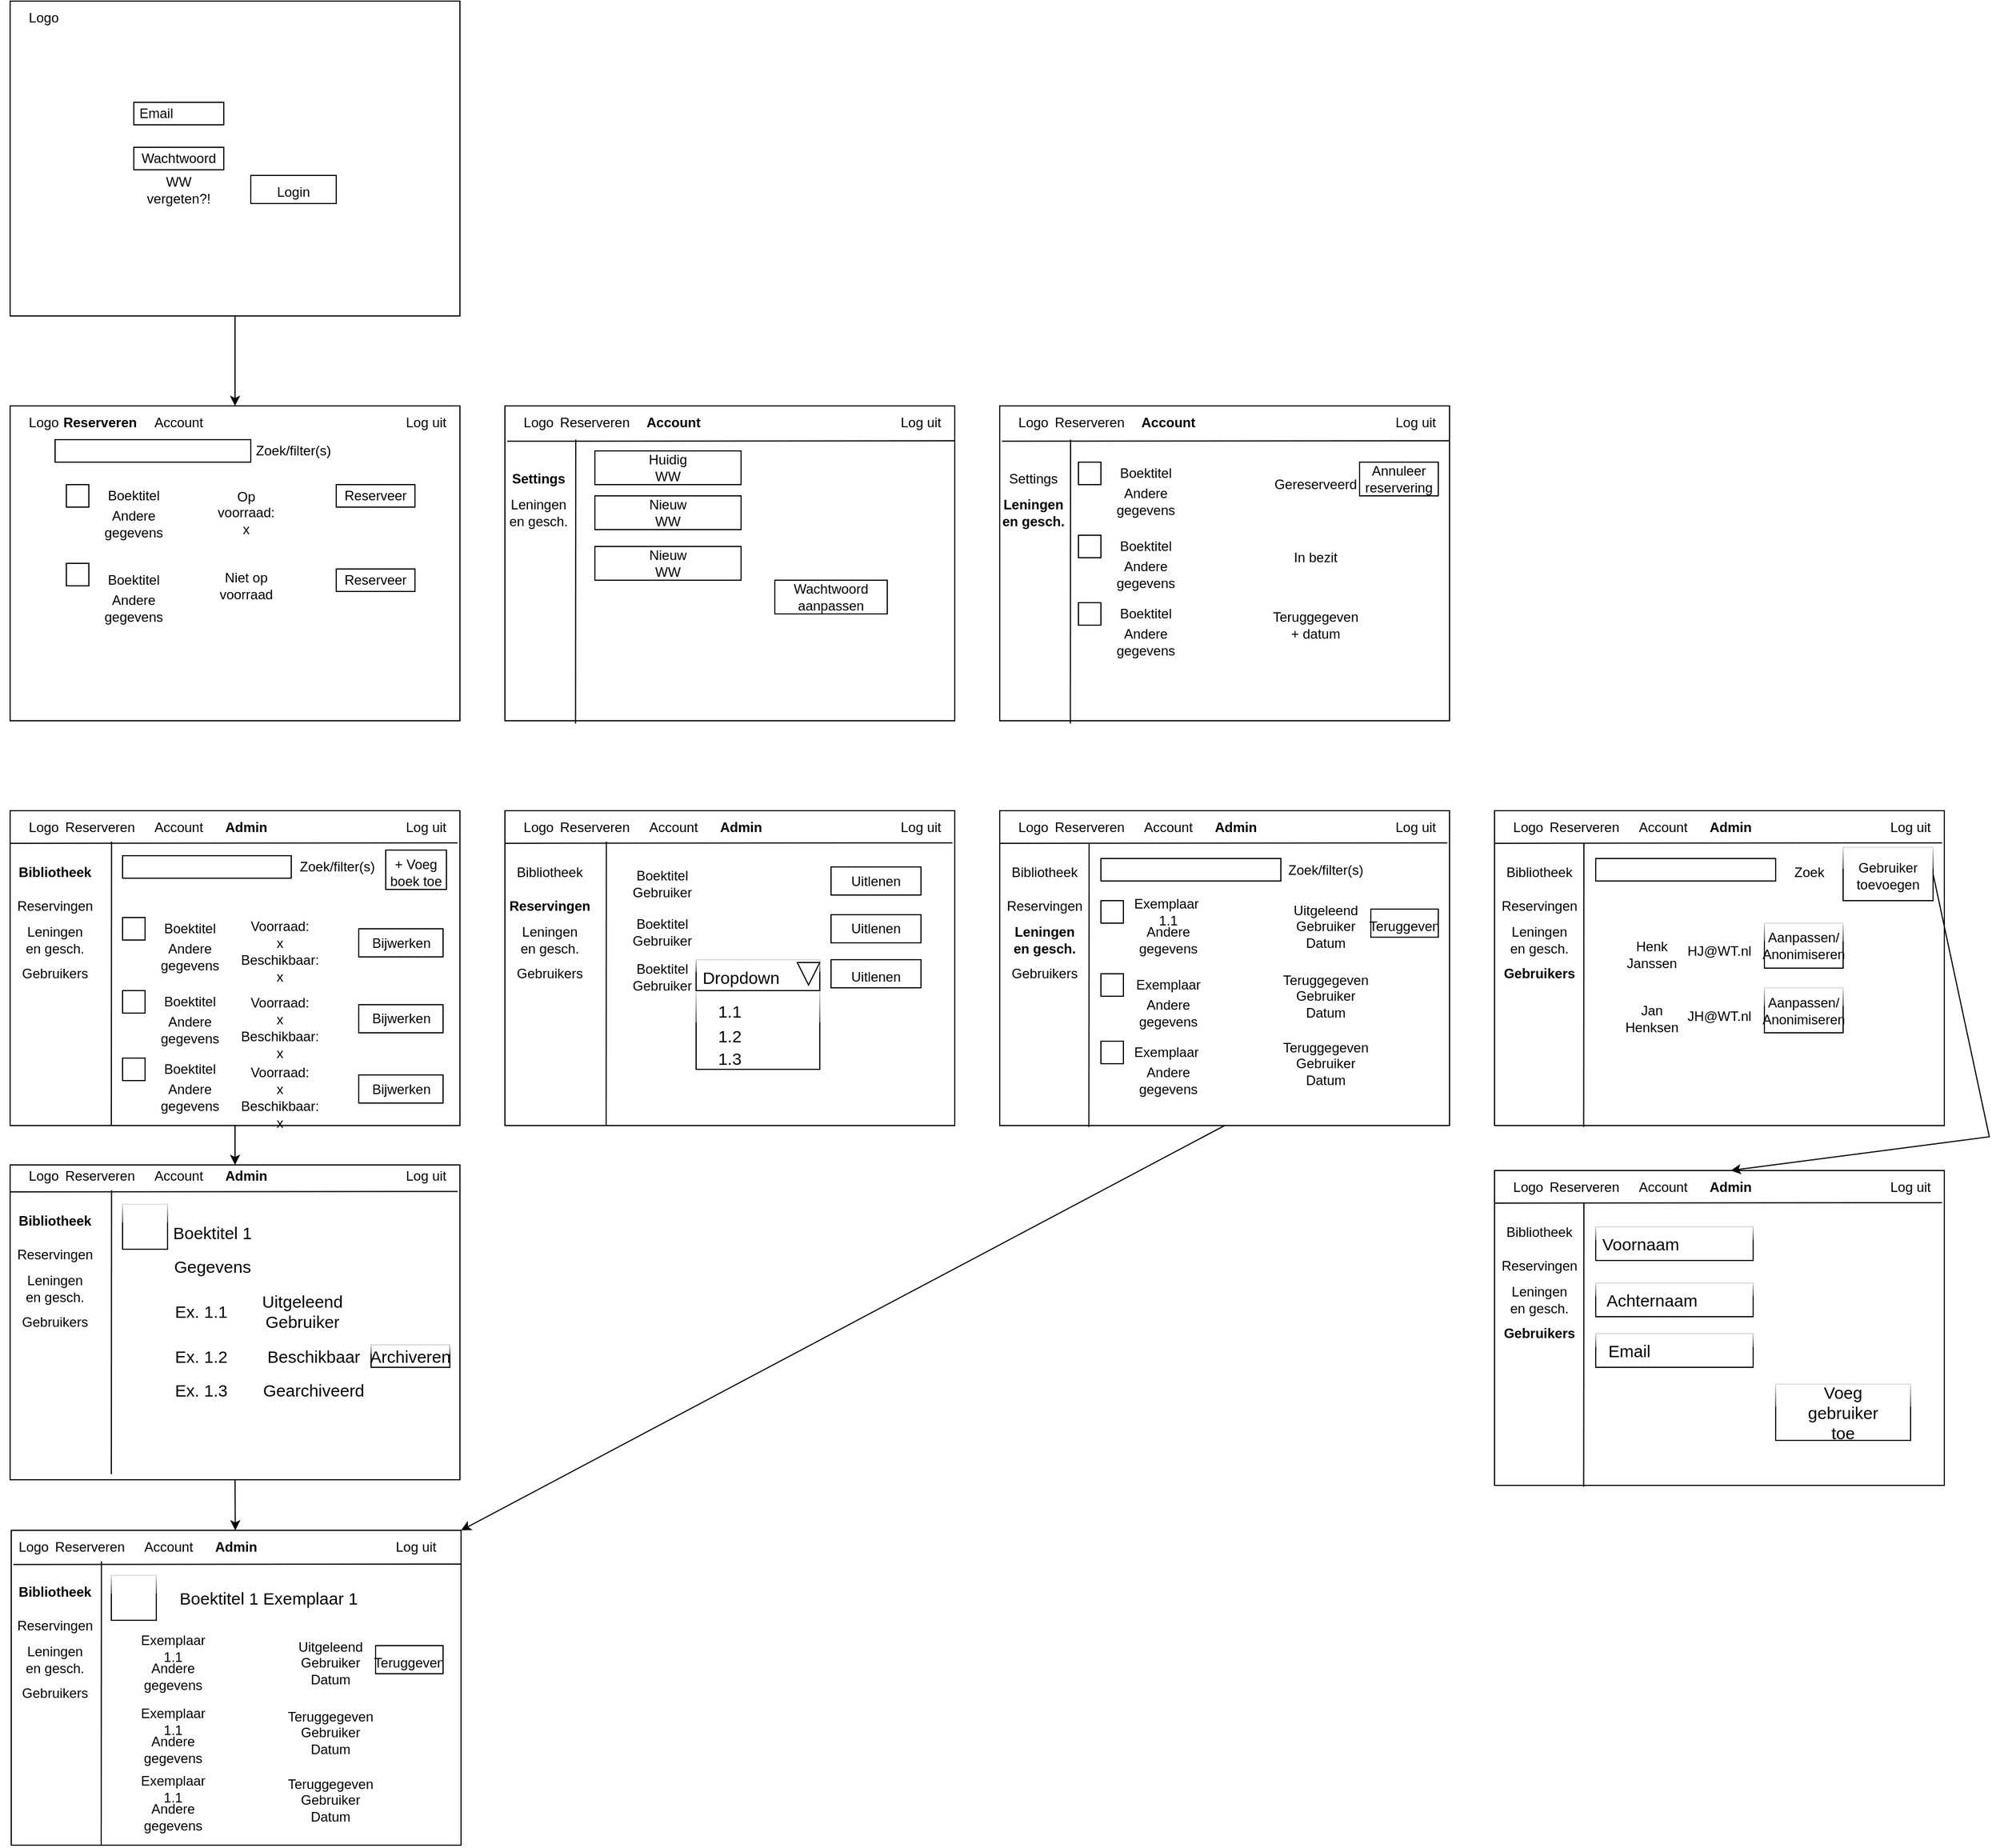 <mxfile version="20.7.4" type="device"><diagram id="DvG0tILTXGIKZpbNzK4H" name="Pagina-1"><mxGraphModel dx="1500" dy="784" grid="1" gridSize="10" guides="1" tooltips="1" connect="1" arrows="1" fold="1" page="1" pageScale="1" pageWidth="827" pageHeight="1169" math="0" shadow="0"><root><mxCell id="0"/><mxCell id="1" parent="0"/><mxCell id="sl06QJ13rHCt0_LY6__G-139" value="" style="rounded=0;whiteSpace=wrap;html=1;" vertex="1" parent="1"><mxGeometry x="520" y="760" width="400" height="280" as="geometry"/></mxCell><mxCell id="sl06QJ13rHCt0_LY6__G-352" value="" style="rounded=0;whiteSpace=wrap;html=1;glass=1;fontSize=15;" vertex="1" parent="1"><mxGeometry x="690" y="920" width="110" height="70" as="geometry"/></mxCell><mxCell id="sl06QJ13rHCt0_LY6__G-1" value="" style="rounded=0;whiteSpace=wrap;html=1;" vertex="1" parent="1"><mxGeometry x="80" y="40" width="400" height="280" as="geometry"/></mxCell><mxCell id="sl06QJ13rHCt0_LY6__G-2" value="Logo" style="text;html=1;strokeColor=none;fillColor=none;align=center;verticalAlign=middle;whiteSpace=wrap;rounded=0;" vertex="1" parent="1"><mxGeometry x="80" y="40" width="60" height="30" as="geometry"/></mxCell><mxCell id="sl06QJ13rHCt0_LY6__G-4" value="" style="rounded=0;whiteSpace=wrap;html=1;" vertex="1" parent="1"><mxGeometry x="190" y="130" width="80" height="20" as="geometry"/></mxCell><mxCell id="sl06QJ13rHCt0_LY6__G-5" value="" style="rounded=0;whiteSpace=wrap;html=1;" vertex="1" parent="1"><mxGeometry x="190" y="170" width="80" height="20" as="geometry"/></mxCell><mxCell id="sl06QJ13rHCt0_LY6__G-6" value="Email" style="text;html=1;strokeColor=none;fillColor=none;align=center;verticalAlign=middle;whiteSpace=wrap;rounded=0;" vertex="1" parent="1"><mxGeometry x="180" y="125" width="60" height="30" as="geometry"/></mxCell><mxCell id="sl06QJ13rHCt0_LY6__G-7" value="Wachtwoord" style="text;html=1;strokeColor=none;fillColor=none;align=center;verticalAlign=middle;whiteSpace=wrap;rounded=0;" vertex="1" parent="1"><mxGeometry x="200" y="165" width="60" height="30" as="geometry"/></mxCell><mxCell id="sl06QJ13rHCt0_LY6__G-8" value="" style="rounded=0;whiteSpace=wrap;html=1;" vertex="1" parent="1"><mxGeometry x="294" y="195" width="76" height="25" as="geometry"/></mxCell><mxCell id="sl06QJ13rHCt0_LY6__G-9" value="Login" style="text;html=1;strokeColor=none;fillColor=none;align=center;verticalAlign=middle;whiteSpace=wrap;rounded=0;" vertex="1" parent="1"><mxGeometry x="302" y="195" width="60" height="30" as="geometry"/></mxCell><mxCell id="sl06QJ13rHCt0_LY6__G-10" value="" style="endArrow=classic;html=1;rounded=0;exitX=0.5;exitY=1;exitDx=0;exitDy=0;" edge="1" parent="1" source="sl06QJ13rHCt0_LY6__G-1"><mxGeometry width="50" height="50" relative="1" as="geometry"><mxPoint x="270" y="400" as="sourcePoint"/><mxPoint x="280" y="400" as="targetPoint"/></mxGeometry></mxCell><mxCell id="sl06QJ13rHCt0_LY6__G-11" value="" style="rounded=0;whiteSpace=wrap;html=1;" vertex="1" parent="1"><mxGeometry x="80" y="400" width="400" height="280" as="geometry"/></mxCell><mxCell id="sl06QJ13rHCt0_LY6__G-12" value="Logo" style="text;html=1;strokeColor=none;fillColor=none;align=center;verticalAlign=middle;whiteSpace=wrap;rounded=0;" vertex="1" parent="1"><mxGeometry x="80" y="400" width="60" height="30" as="geometry"/></mxCell><mxCell id="sl06QJ13rHCt0_LY6__G-13" value="&lt;b&gt;Reserveren&lt;/b&gt;" style="text;html=1;strokeColor=none;fillColor=none;align=center;verticalAlign=middle;whiteSpace=wrap;rounded=0;" vertex="1" parent="1"><mxGeometry x="130" y="400" width="60" height="30" as="geometry"/></mxCell><mxCell id="sl06QJ13rHCt0_LY6__G-14" value="Account" style="text;html=1;strokeColor=none;fillColor=none;align=center;verticalAlign=middle;whiteSpace=wrap;rounded=0;" vertex="1" parent="1"><mxGeometry x="200" y="400" width="60" height="30" as="geometry"/></mxCell><mxCell id="sl06QJ13rHCt0_LY6__G-16" value="Log uit" style="text;html=1;strokeColor=none;fillColor=none;align=center;verticalAlign=middle;whiteSpace=wrap;rounded=0;" vertex="1" parent="1"><mxGeometry x="420" y="400" width="60" height="30" as="geometry"/></mxCell><mxCell id="sl06QJ13rHCt0_LY6__G-17" value="" style="rounded=0;whiteSpace=wrap;html=1;" vertex="1" parent="1"><mxGeometry x="130" y="470" width="20" height="20" as="geometry"/></mxCell><mxCell id="sl06QJ13rHCt0_LY6__G-18" value="" style="rounded=0;whiteSpace=wrap;html=1;" vertex="1" parent="1"><mxGeometry x="120" y="430" width="174" height="20" as="geometry"/></mxCell><mxCell id="sl06QJ13rHCt0_LY6__G-19" value="Zoek/filter(s)" style="text;html=1;strokeColor=none;fillColor=none;align=center;verticalAlign=middle;whiteSpace=wrap;rounded=0;" vertex="1" parent="1"><mxGeometry x="302" y="425" width="60" height="30" as="geometry"/></mxCell><mxCell id="sl06QJ13rHCt0_LY6__G-20" value="Boektitel" style="text;html=1;strokeColor=none;fillColor=none;align=center;verticalAlign=middle;whiteSpace=wrap;rounded=0;" vertex="1" parent="1"><mxGeometry x="160" y="465" width="60" height="30" as="geometry"/></mxCell><mxCell id="sl06QJ13rHCt0_LY6__G-21" value="" style="rounded=0;whiteSpace=wrap;html=1;" vertex="1" parent="1"><mxGeometry x="370" y="470" width="70" height="20" as="geometry"/></mxCell><mxCell id="sl06QJ13rHCt0_LY6__G-22" value="Reserveer" style="text;html=1;strokeColor=none;fillColor=none;align=center;verticalAlign=middle;whiteSpace=wrap;rounded=0;" vertex="1" parent="1"><mxGeometry x="375" y="465" width="60" height="30" as="geometry"/></mxCell><mxCell id="sl06QJ13rHCt0_LY6__G-25" value="Andere gegevens" style="text;html=1;strokeColor=none;fillColor=none;align=center;verticalAlign=middle;whiteSpace=wrap;rounded=0;" vertex="1" parent="1"><mxGeometry x="160" y="490" width="60" height="30" as="geometry"/></mxCell><mxCell id="sl06QJ13rHCt0_LY6__G-28" value="" style="whiteSpace=wrap;html=1;aspect=fixed;" vertex="1" parent="1"><mxGeometry x="130" y="540" width="20" height="20" as="geometry"/></mxCell><mxCell id="sl06QJ13rHCt0_LY6__G-31" value="Boektitel" style="text;html=1;strokeColor=none;fillColor=none;align=center;verticalAlign=middle;whiteSpace=wrap;rounded=0;" vertex="1" parent="1"><mxGeometry x="160" y="540" width="60" height="30" as="geometry"/></mxCell><mxCell id="sl06QJ13rHCt0_LY6__G-32" value="" style="rounded=0;whiteSpace=wrap;html=1;" vertex="1" parent="1"><mxGeometry x="370" y="545" width="70" height="20" as="geometry"/></mxCell><mxCell id="sl06QJ13rHCt0_LY6__G-33" value="Reserveer" style="text;html=1;strokeColor=none;fillColor=none;align=center;verticalAlign=middle;whiteSpace=wrap;rounded=0;" vertex="1" parent="1"><mxGeometry x="375" y="540" width="60" height="30" as="geometry"/></mxCell><mxCell id="sl06QJ13rHCt0_LY6__G-34" value="Andere gegevens" style="text;html=1;strokeColor=none;fillColor=none;align=center;verticalAlign=middle;whiteSpace=wrap;rounded=0;" vertex="1" parent="1"><mxGeometry x="160" y="565" width="60" height="30" as="geometry"/></mxCell><mxCell id="sl06QJ13rHCt0_LY6__G-35" value="" style="rounded=0;whiteSpace=wrap;html=1;" vertex="1" parent="1"><mxGeometry x="520" y="400" width="400" height="280" as="geometry"/></mxCell><mxCell id="sl06QJ13rHCt0_LY6__G-36" value="Logo" style="text;html=1;strokeColor=none;fillColor=none;align=center;verticalAlign=middle;whiteSpace=wrap;rounded=0;" vertex="1" parent="1"><mxGeometry x="520" y="400" width="60" height="30" as="geometry"/></mxCell><mxCell id="sl06QJ13rHCt0_LY6__G-37" value="Reserveren" style="text;html=1;strokeColor=none;fillColor=none;align=center;verticalAlign=middle;whiteSpace=wrap;rounded=0;" vertex="1" parent="1"><mxGeometry x="570" y="400" width="60" height="30" as="geometry"/></mxCell><mxCell id="sl06QJ13rHCt0_LY6__G-38" value="&lt;b&gt;Account&lt;/b&gt;" style="text;html=1;strokeColor=none;fillColor=none;align=center;verticalAlign=middle;whiteSpace=wrap;rounded=0;" vertex="1" parent="1"><mxGeometry x="640" y="400" width="60" height="30" as="geometry"/></mxCell><mxCell id="sl06QJ13rHCt0_LY6__G-40" value="Log uit" style="text;html=1;strokeColor=none;fillColor=none;align=center;verticalAlign=middle;whiteSpace=wrap;rounded=0;" vertex="1" parent="1"><mxGeometry x="860" y="400" width="60" height="30" as="geometry"/></mxCell><mxCell id="sl06QJ13rHCt0_LY6__G-53" value="&lt;b&gt;Settings&lt;/b&gt;" style="text;html=1;strokeColor=none;fillColor=none;align=center;verticalAlign=middle;whiteSpace=wrap;rounded=0;" vertex="1" parent="1"><mxGeometry x="520" y="450" width="60" height="30" as="geometry"/></mxCell><mxCell id="sl06QJ13rHCt0_LY6__G-54" value="Leningen en gesch." style="text;html=1;strokeColor=none;fillColor=none;align=center;verticalAlign=middle;whiteSpace=wrap;rounded=0;" vertex="1" parent="1"><mxGeometry x="520" y="480" width="60" height="30" as="geometry"/></mxCell><mxCell id="sl06QJ13rHCt0_LY6__G-55" value="" style="endArrow=none;html=1;rounded=0;exitX=0.157;exitY=1.009;exitDx=0;exitDy=0;exitPerimeter=0;" edge="1" parent="1" source="sl06QJ13rHCt0_LY6__G-35"><mxGeometry width="50" height="50" relative="1" as="geometry"><mxPoint x="580" y="490" as="sourcePoint"/><mxPoint x="583" y="430" as="targetPoint"/></mxGeometry></mxCell><mxCell id="sl06QJ13rHCt0_LY6__G-56" value="" style="endArrow=none;html=1;rounded=0;exitX=0.033;exitY=1.047;exitDx=0;exitDy=0;exitPerimeter=0;" edge="1" parent="1" source="sl06QJ13rHCt0_LY6__G-36"><mxGeometry width="50" height="50" relative="1" as="geometry"><mxPoint x="580" y="490" as="sourcePoint"/><mxPoint x="920" y="431" as="targetPoint"/></mxGeometry></mxCell><mxCell id="sl06QJ13rHCt0_LY6__G-58" value="" style="rounded=0;whiteSpace=wrap;html=1;" vertex="1" parent="1"><mxGeometry x="760" y="555" width="100" height="30" as="geometry"/></mxCell><mxCell id="sl06QJ13rHCt0_LY6__G-59" value="Wachtwoord aanpassen" style="text;html=1;strokeColor=none;fillColor=none;align=center;verticalAlign=middle;whiteSpace=wrap;rounded=0;" vertex="1" parent="1"><mxGeometry x="780" y="555" width="60" height="30" as="geometry"/></mxCell><mxCell id="sl06QJ13rHCt0_LY6__G-60" value="" style="rounded=0;whiteSpace=wrap;html=1;" vertex="1" parent="1"><mxGeometry x="960" y="400" width="400" height="280" as="geometry"/></mxCell><mxCell id="sl06QJ13rHCt0_LY6__G-61" value="Logo" style="text;html=1;strokeColor=none;fillColor=none;align=center;verticalAlign=middle;whiteSpace=wrap;rounded=0;" vertex="1" parent="1"><mxGeometry x="960" y="400" width="60" height="30" as="geometry"/></mxCell><mxCell id="sl06QJ13rHCt0_LY6__G-62" value="Reserveren" style="text;html=1;strokeColor=none;fillColor=none;align=center;verticalAlign=middle;whiteSpace=wrap;rounded=0;" vertex="1" parent="1"><mxGeometry x="1010" y="400" width="60" height="30" as="geometry"/></mxCell><mxCell id="sl06QJ13rHCt0_LY6__G-63" value="&lt;b&gt;Account&lt;/b&gt;" style="text;html=1;strokeColor=none;fillColor=none;align=center;verticalAlign=middle;whiteSpace=wrap;rounded=0;" vertex="1" parent="1"><mxGeometry x="1080" y="400" width="60" height="30" as="geometry"/></mxCell><mxCell id="sl06QJ13rHCt0_LY6__G-64" value="Log uit" style="text;html=1;strokeColor=none;fillColor=none;align=center;verticalAlign=middle;whiteSpace=wrap;rounded=0;" vertex="1" parent="1"><mxGeometry x="1300" y="400" width="60" height="30" as="geometry"/></mxCell><mxCell id="sl06QJ13rHCt0_LY6__G-65" value="Settings" style="text;html=1;strokeColor=none;fillColor=none;align=center;verticalAlign=middle;whiteSpace=wrap;rounded=0;" vertex="1" parent="1"><mxGeometry x="960" y="450" width="60" height="30" as="geometry"/></mxCell><mxCell id="sl06QJ13rHCt0_LY6__G-66" value="&lt;b&gt;Leningen en gesch.&lt;/b&gt;" style="text;html=1;strokeColor=none;fillColor=none;align=center;verticalAlign=middle;whiteSpace=wrap;rounded=0;" vertex="1" parent="1"><mxGeometry x="960" y="480" width="60" height="30" as="geometry"/></mxCell><mxCell id="sl06QJ13rHCt0_LY6__G-67" value="" style="endArrow=none;html=1;rounded=0;exitX=0.157;exitY=1.009;exitDx=0;exitDy=0;exitPerimeter=0;" edge="1" parent="1" source="sl06QJ13rHCt0_LY6__G-60"><mxGeometry width="50" height="50" relative="1" as="geometry"><mxPoint x="1020" y="490" as="sourcePoint"/><mxPoint x="1023" y="430" as="targetPoint"/></mxGeometry></mxCell><mxCell id="sl06QJ13rHCt0_LY6__G-68" value="" style="endArrow=none;html=1;rounded=0;exitX=0.033;exitY=1.047;exitDx=0;exitDy=0;exitPerimeter=0;" edge="1" parent="1" source="sl06QJ13rHCt0_LY6__G-61"><mxGeometry width="50" height="50" relative="1" as="geometry"><mxPoint x="1020" y="490" as="sourcePoint"/><mxPoint x="1360" y="431" as="targetPoint"/></mxGeometry></mxCell><mxCell id="sl06QJ13rHCt0_LY6__G-71" value="" style="rounded=0;whiteSpace=wrap;html=1;" vertex="1" parent="1"><mxGeometry x="1030" y="450" width="20" height="20" as="geometry"/></mxCell><mxCell id="sl06QJ13rHCt0_LY6__G-72" value="Boektitel" style="text;html=1;strokeColor=none;fillColor=none;align=center;verticalAlign=middle;whiteSpace=wrap;rounded=0;" vertex="1" parent="1"><mxGeometry x="1060" y="445" width="60" height="30" as="geometry"/></mxCell><mxCell id="sl06QJ13rHCt0_LY6__G-75" value="Andere gegevens" style="text;html=1;strokeColor=none;fillColor=none;align=center;verticalAlign=middle;whiteSpace=wrap;rounded=0;" vertex="1" parent="1"><mxGeometry x="1060" y="470" width="60" height="30" as="geometry"/></mxCell><mxCell id="sl06QJ13rHCt0_LY6__G-76" value="Gereserveerd" style="text;html=1;strokeColor=none;fillColor=none;align=center;verticalAlign=middle;whiteSpace=wrap;rounded=0;" vertex="1" parent="1"><mxGeometry x="1211" y="455" width="60" height="30" as="geometry"/></mxCell><mxCell id="sl06QJ13rHCt0_LY6__G-77" value="" style="rounded=0;whiteSpace=wrap;html=1;" vertex="1" parent="1"><mxGeometry x="1030" y="515" width="20" height="20" as="geometry"/></mxCell><mxCell id="sl06QJ13rHCt0_LY6__G-78" value="Boektitel" style="text;html=1;strokeColor=none;fillColor=none;align=center;verticalAlign=middle;whiteSpace=wrap;rounded=0;" vertex="1" parent="1"><mxGeometry x="1060" y="510" width="60" height="30" as="geometry"/></mxCell><mxCell id="sl06QJ13rHCt0_LY6__G-79" value="Andere gegevens" style="text;html=1;strokeColor=none;fillColor=none;align=center;verticalAlign=middle;whiteSpace=wrap;rounded=0;" vertex="1" parent="1"><mxGeometry x="1060" y="535" width="60" height="30" as="geometry"/></mxCell><mxCell id="sl06QJ13rHCt0_LY6__G-80" value="In bezit" style="text;html=1;strokeColor=none;fillColor=none;align=center;verticalAlign=middle;whiteSpace=wrap;rounded=0;" vertex="1" parent="1"><mxGeometry x="1211" y="520" width="60" height="30" as="geometry"/></mxCell><mxCell id="sl06QJ13rHCt0_LY6__G-81" value="" style="rounded=0;whiteSpace=wrap;html=1;" vertex="1" parent="1"><mxGeometry x="1030" y="575" width="20" height="20" as="geometry"/></mxCell><mxCell id="sl06QJ13rHCt0_LY6__G-82" value="Boektitel" style="text;html=1;strokeColor=none;fillColor=none;align=center;verticalAlign=middle;whiteSpace=wrap;rounded=0;" vertex="1" parent="1"><mxGeometry x="1060" y="570" width="60" height="30" as="geometry"/></mxCell><mxCell id="sl06QJ13rHCt0_LY6__G-83" value="Andere gegevens" style="text;html=1;strokeColor=none;fillColor=none;align=center;verticalAlign=middle;whiteSpace=wrap;rounded=0;" vertex="1" parent="1"><mxGeometry x="1060" y="595" width="60" height="30" as="geometry"/></mxCell><mxCell id="sl06QJ13rHCt0_LY6__G-84" value="Teruggegeven + datum" style="text;html=1;strokeColor=none;fillColor=none;align=center;verticalAlign=middle;whiteSpace=wrap;rounded=0;" vertex="1" parent="1"><mxGeometry x="1211" y="580" width="60" height="30" as="geometry"/></mxCell><mxCell id="sl06QJ13rHCt0_LY6__G-86" value="" style="rounded=0;whiteSpace=wrap;html=1;" vertex="1" parent="1"><mxGeometry x="600" y="440" width="130" height="30" as="geometry"/></mxCell><mxCell id="sl06QJ13rHCt0_LY6__G-87" value="" style="rounded=0;whiteSpace=wrap;html=1;" vertex="1" parent="1"><mxGeometry x="600" y="480" width="130" height="30" as="geometry"/></mxCell><mxCell id="sl06QJ13rHCt0_LY6__G-88" value="Huidig WW" style="text;html=1;strokeColor=none;fillColor=none;align=center;verticalAlign=middle;whiteSpace=wrap;rounded=0;" vertex="1" parent="1"><mxGeometry x="635" y="440" width="60" height="30" as="geometry"/></mxCell><mxCell id="sl06QJ13rHCt0_LY6__G-89" value="Nieuw WW" style="text;html=1;strokeColor=none;fillColor=none;align=center;verticalAlign=middle;whiteSpace=wrap;rounded=0;" vertex="1" parent="1"><mxGeometry x="635" y="480" width="60" height="30" as="geometry"/></mxCell><mxCell id="sl06QJ13rHCt0_LY6__G-90" value="" style="rounded=0;whiteSpace=wrap;html=1;" vertex="1" parent="1"><mxGeometry x="600" y="525" width="130" height="30" as="geometry"/></mxCell><mxCell id="sl06QJ13rHCt0_LY6__G-91" value="Nieuw WW" style="text;html=1;strokeColor=none;fillColor=none;align=center;verticalAlign=middle;whiteSpace=wrap;rounded=0;" vertex="1" parent="1"><mxGeometry x="635" y="525" width="60" height="30" as="geometry"/></mxCell><mxCell id="sl06QJ13rHCt0_LY6__G-92" value="WW vergeten?!" style="text;html=1;strokeColor=none;fillColor=none;align=center;verticalAlign=middle;whiteSpace=wrap;rounded=0;" vertex="1" parent="1"><mxGeometry x="200" y="192.5" width="60" height="30" as="geometry"/></mxCell><mxCell id="sl06QJ13rHCt0_LY6__G-93" value="" style="rounded=0;whiteSpace=wrap;html=1;" vertex="1" parent="1"><mxGeometry x="1280" y="450" width="70" height="30" as="geometry"/></mxCell><mxCell id="sl06QJ13rHCt0_LY6__G-94" value="Annuleer reservering" style="text;html=1;strokeColor=none;fillColor=none;align=center;verticalAlign=middle;whiteSpace=wrap;rounded=0;" vertex="1" parent="1"><mxGeometry x="1285" y="450" width="60" height="30" as="geometry"/></mxCell><mxCell id="sl06QJ13rHCt0_LY6__G-95" value="" style="rounded=0;whiteSpace=wrap;html=1;" vertex="1" parent="1"><mxGeometry x="80" y="760" width="400" height="280" as="geometry"/></mxCell><mxCell id="sl06QJ13rHCt0_LY6__G-96" value="Logo" style="text;html=1;strokeColor=none;fillColor=none;align=center;verticalAlign=middle;whiteSpace=wrap;rounded=0;" vertex="1" parent="1"><mxGeometry x="80" y="760" width="60" height="30" as="geometry"/></mxCell><mxCell id="sl06QJ13rHCt0_LY6__G-97" value="Reserveren" style="text;html=1;strokeColor=none;fillColor=none;align=center;verticalAlign=middle;whiteSpace=wrap;rounded=0;" vertex="1" parent="1"><mxGeometry x="130" y="760" width="60" height="30" as="geometry"/></mxCell><mxCell id="sl06QJ13rHCt0_LY6__G-98" value="Account" style="text;html=1;strokeColor=none;fillColor=none;align=center;verticalAlign=middle;whiteSpace=wrap;rounded=0;" vertex="1" parent="1"><mxGeometry x="200" y="760" width="60" height="30" as="geometry"/></mxCell><mxCell id="sl06QJ13rHCt0_LY6__G-99" value="Log uit" style="text;html=1;strokeColor=none;fillColor=none;align=center;verticalAlign=middle;whiteSpace=wrap;rounded=0;" vertex="1" parent="1"><mxGeometry x="420" y="760" width="60" height="30" as="geometry"/></mxCell><mxCell id="sl06QJ13rHCt0_LY6__G-112" value="&lt;b&gt;Admin&lt;/b&gt;" style="text;html=1;strokeColor=none;fillColor=none;align=center;verticalAlign=middle;whiteSpace=wrap;rounded=0;" vertex="1" parent="1"><mxGeometry x="260" y="760" width="60" height="30" as="geometry"/></mxCell><mxCell id="sl06QJ13rHCt0_LY6__G-113" value="" style="endArrow=none;html=1;rounded=0;exitX=0.157;exitY=1.009;exitDx=0;exitDy=0;exitPerimeter=0;" edge="1" parent="1"><mxGeometry width="50" height="50" relative="1" as="geometry"><mxPoint x="170.0" y="1040" as="sourcePoint"/><mxPoint x="170.2" y="787.48" as="targetPoint"/></mxGeometry></mxCell><mxCell id="sl06QJ13rHCt0_LY6__G-114" value="" style="endArrow=none;html=1;rounded=0;exitX=0.033;exitY=1.047;exitDx=0;exitDy=0;exitPerimeter=0;" edge="1" parent="1"><mxGeometry width="50" height="50" relative="1" as="geometry"><mxPoint x="80" y="788.98" as="sourcePoint"/><mxPoint x="478.02" y="788.57" as="targetPoint"/></mxGeometry></mxCell><mxCell id="sl06QJ13rHCt0_LY6__G-115" value="&lt;b&gt;Bibliotheek&lt;/b&gt;" style="text;html=1;strokeColor=none;fillColor=none;align=center;verticalAlign=middle;whiteSpace=wrap;rounded=0;" vertex="1" parent="1"><mxGeometry x="90" y="800" width="60" height="30" as="geometry"/></mxCell><mxCell id="sl06QJ13rHCt0_LY6__G-116" value="" style="rounded=0;whiteSpace=wrap;html=1;" vertex="1" parent="1"><mxGeometry x="180" y="855" width="20" height="20" as="geometry"/></mxCell><mxCell id="sl06QJ13rHCt0_LY6__G-117" value="&lt;span style=&quot;font-style: normal; font-weight: normal;&quot;&gt;Boektitel&lt;/span&gt;" style="text;html=1;strokeColor=none;fillColor=none;align=center;verticalAlign=middle;whiteSpace=wrap;rounded=0;fontStyle=3" vertex="1" parent="1"><mxGeometry x="210" y="850" width="60" height="30" as="geometry"/></mxCell><mxCell id="sl06QJ13rHCt0_LY6__G-118" value="Andere gegevens" style="text;html=1;strokeColor=none;fillColor=none;align=center;verticalAlign=middle;whiteSpace=wrap;rounded=0;" vertex="1" parent="1"><mxGeometry x="210" y="875" width="60" height="30" as="geometry"/></mxCell><mxCell id="sl06QJ13rHCt0_LY6__G-120" value="" style="rounded=0;whiteSpace=wrap;html=1;" vertex="1" parent="1"><mxGeometry x="180" y="920" width="20" height="20" as="geometry"/></mxCell><mxCell id="sl06QJ13rHCt0_LY6__G-121" value="Boektitel" style="text;html=1;strokeColor=none;fillColor=none;align=center;verticalAlign=middle;whiteSpace=wrap;rounded=0;" vertex="1" parent="1"><mxGeometry x="210" y="915" width="60" height="30" as="geometry"/></mxCell><mxCell id="sl06QJ13rHCt0_LY6__G-122" value="Andere gegevens" style="text;html=1;strokeColor=none;fillColor=none;align=center;verticalAlign=middle;whiteSpace=wrap;rounded=0;" vertex="1" parent="1"><mxGeometry x="210" y="940" width="60" height="30" as="geometry"/></mxCell><mxCell id="sl06QJ13rHCt0_LY6__G-124" value="" style="rounded=0;whiteSpace=wrap;html=1;" vertex="1" parent="1"><mxGeometry x="180" y="980" width="20" height="20" as="geometry"/></mxCell><mxCell id="sl06QJ13rHCt0_LY6__G-125" value="Boektitel" style="text;html=1;strokeColor=none;fillColor=none;align=center;verticalAlign=middle;whiteSpace=wrap;rounded=0;" vertex="1" parent="1"><mxGeometry x="210" y="975" width="60" height="30" as="geometry"/></mxCell><mxCell id="sl06QJ13rHCt0_LY6__G-126" value="Andere gegevens" style="text;html=1;strokeColor=none;fillColor=none;align=center;verticalAlign=middle;whiteSpace=wrap;rounded=0;" vertex="1" parent="1"><mxGeometry x="210" y="1000" width="60" height="30" as="geometry"/></mxCell><mxCell id="sl06QJ13rHCt0_LY6__G-128" value="" style="rounded=0;whiteSpace=wrap;html=1;" vertex="1" parent="1"><mxGeometry x="180" y="800" width="150" height="20" as="geometry"/></mxCell><mxCell id="sl06QJ13rHCt0_LY6__G-129" value="Zoek/filter(s)" style="text;html=1;strokeColor=none;fillColor=none;align=center;verticalAlign=middle;whiteSpace=wrap;rounded=0;" vertex="1" parent="1"><mxGeometry x="341" y="795" width="60" height="30" as="geometry"/></mxCell><mxCell id="sl06QJ13rHCt0_LY6__G-130" value="" style="rounded=0;whiteSpace=wrap;html=1;" vertex="1" parent="1"><mxGeometry x="414" y="795" width="54" height="35" as="geometry"/></mxCell><mxCell id="sl06QJ13rHCt0_LY6__G-131" value="+ Voeg boek toe" style="text;html=1;strokeColor=none;fillColor=none;align=center;verticalAlign=middle;whiteSpace=wrap;rounded=0;" vertex="1" parent="1"><mxGeometry x="411" y="800" width="60" height="30" as="geometry"/></mxCell><mxCell id="sl06QJ13rHCt0_LY6__G-132" value="Voorraad: x" style="text;html=1;strokeColor=none;fillColor=none;align=center;verticalAlign=middle;whiteSpace=wrap;rounded=0;" vertex="1" parent="1"><mxGeometry x="290" y="855" width="60" height="30" as="geometry"/></mxCell><mxCell id="sl06QJ13rHCt0_LY6__G-133" value="Beschikbaar: x" style="text;html=1;strokeColor=none;fillColor=none;align=center;verticalAlign=middle;whiteSpace=wrap;rounded=0;" vertex="1" parent="1"><mxGeometry x="290" y="885" width="60" height="30" as="geometry"/></mxCell><mxCell id="sl06QJ13rHCt0_LY6__G-134" value="Op voorraad: x" style="text;html=1;strokeColor=none;fillColor=none;align=center;verticalAlign=middle;whiteSpace=wrap;rounded=0;" vertex="1" parent="1"><mxGeometry x="260" y="480" width="60" height="30" as="geometry"/></mxCell><mxCell id="sl06QJ13rHCt0_LY6__G-135" value="Niet op voorraad" style="text;html=1;strokeColor=none;fillColor=none;align=center;verticalAlign=middle;whiteSpace=wrap;rounded=0;" vertex="1" parent="1"><mxGeometry x="260" y="545" width="60" height="30" as="geometry"/></mxCell><mxCell id="sl06QJ13rHCt0_LY6__G-136" value="Reservingen" style="text;html=1;strokeColor=none;fillColor=none;align=center;verticalAlign=middle;whiteSpace=wrap;rounded=0;" vertex="1" parent="1"><mxGeometry x="90" y="830" width="60" height="30" as="geometry"/></mxCell><mxCell id="sl06QJ13rHCt0_LY6__G-137" value="Leningen en gesch." style="text;html=1;strokeColor=none;fillColor=none;align=center;verticalAlign=middle;whiteSpace=wrap;rounded=0;" vertex="1" parent="1"><mxGeometry x="90" y="860" width="60" height="30" as="geometry"/></mxCell><mxCell id="sl06QJ13rHCt0_LY6__G-138" value="Gebruikers" style="text;html=1;strokeColor=none;fillColor=none;align=center;verticalAlign=middle;whiteSpace=wrap;rounded=0;" vertex="1" parent="1"><mxGeometry x="90" y="890" width="60" height="30" as="geometry"/></mxCell><mxCell id="sl06QJ13rHCt0_LY6__G-140" value="Logo" style="text;html=1;strokeColor=none;fillColor=none;align=center;verticalAlign=middle;whiteSpace=wrap;rounded=0;" vertex="1" parent="1"><mxGeometry x="520" y="760" width="60" height="30" as="geometry"/></mxCell><mxCell id="sl06QJ13rHCt0_LY6__G-141" value="Reserveren" style="text;html=1;strokeColor=none;fillColor=none;align=center;verticalAlign=middle;whiteSpace=wrap;rounded=0;" vertex="1" parent="1"><mxGeometry x="570" y="760" width="60" height="30" as="geometry"/></mxCell><mxCell id="sl06QJ13rHCt0_LY6__G-142" value="Account" style="text;html=1;strokeColor=none;fillColor=none;align=center;verticalAlign=middle;whiteSpace=wrap;rounded=0;" vertex="1" parent="1"><mxGeometry x="640" y="760" width="60" height="30" as="geometry"/></mxCell><mxCell id="sl06QJ13rHCt0_LY6__G-143" value="Log uit" style="text;html=1;strokeColor=none;fillColor=none;align=center;verticalAlign=middle;whiteSpace=wrap;rounded=0;" vertex="1" parent="1"><mxGeometry x="860" y="760" width="60" height="30" as="geometry"/></mxCell><mxCell id="sl06QJ13rHCt0_LY6__G-144" value="&lt;b&gt;Admin&lt;/b&gt;" style="text;html=1;strokeColor=none;fillColor=none;align=center;verticalAlign=middle;whiteSpace=wrap;rounded=0;" vertex="1" parent="1"><mxGeometry x="700" y="760" width="60" height="30" as="geometry"/></mxCell><mxCell id="sl06QJ13rHCt0_LY6__G-145" value="" style="endArrow=none;html=1;rounded=0;exitX=0.157;exitY=1.009;exitDx=0;exitDy=0;exitPerimeter=0;" edge="1" parent="1"><mxGeometry width="50" height="50" relative="1" as="geometry"><mxPoint x="610" y="1040" as="sourcePoint"/><mxPoint x="610.2" y="787.48" as="targetPoint"/></mxGeometry></mxCell><mxCell id="sl06QJ13rHCt0_LY6__G-146" value="" style="endArrow=none;html=1;rounded=0;exitX=0.033;exitY=1.047;exitDx=0;exitDy=0;exitPerimeter=0;" edge="1" parent="1"><mxGeometry width="50" height="50" relative="1" as="geometry"><mxPoint x="520" y="788.98" as="sourcePoint"/><mxPoint x="918.02" y="788.57" as="targetPoint"/></mxGeometry></mxCell><mxCell id="sl06QJ13rHCt0_LY6__G-147" value="Bibliotheek" style="text;html=1;strokeColor=none;fillColor=none;align=center;verticalAlign=middle;whiteSpace=wrap;rounded=0;" vertex="1" parent="1"><mxGeometry x="530" y="800" width="60" height="30" as="geometry"/></mxCell><mxCell id="sl06QJ13rHCt0_LY6__G-163" value="&lt;b&gt;Reservingen&lt;/b&gt;" style="text;html=1;strokeColor=none;fillColor=none;align=center;verticalAlign=middle;whiteSpace=wrap;rounded=0;" vertex="1" parent="1"><mxGeometry x="530" y="830" width="60" height="30" as="geometry"/></mxCell><mxCell id="sl06QJ13rHCt0_LY6__G-164" value="Leningen en gesch." style="text;html=1;strokeColor=none;fillColor=none;align=center;verticalAlign=middle;whiteSpace=wrap;rounded=0;" vertex="1" parent="1"><mxGeometry x="530" y="860" width="60" height="30" as="geometry"/></mxCell><mxCell id="sl06QJ13rHCt0_LY6__G-165" value="Gebruikers" style="text;html=1;strokeColor=none;fillColor=none;align=center;verticalAlign=middle;whiteSpace=wrap;rounded=0;" vertex="1" parent="1"><mxGeometry x="530" y="890" width="60" height="30" as="geometry"/></mxCell><mxCell id="sl06QJ13rHCt0_LY6__G-168" value="" style="rounded=0;whiteSpace=wrap;html=1;" vertex="1" parent="1"><mxGeometry x="390" y="865" width="75" height="25" as="geometry"/></mxCell><mxCell id="sl06QJ13rHCt0_LY6__G-169" value="Bijwerken" style="text;html=1;strokeColor=none;fillColor=none;align=center;verticalAlign=middle;whiteSpace=wrap;rounded=0;" vertex="1" parent="1"><mxGeometry x="397.5" y="862.5" width="60" height="30" as="geometry"/></mxCell><mxCell id="sl06QJ13rHCt0_LY6__G-170" value="Boektitel&lt;br&gt;Gebruiker" style="text;html=1;strokeColor=none;fillColor=none;align=center;verticalAlign=middle;whiteSpace=wrap;rounded=0;" vertex="1" parent="1"><mxGeometry x="630" y="810" width="60" height="30" as="geometry"/></mxCell><mxCell id="sl06QJ13rHCt0_LY6__G-171" value="" style="rounded=0;whiteSpace=wrap;html=1;" vertex="1" parent="1"><mxGeometry x="810" y="810" width="80" height="25" as="geometry"/></mxCell><mxCell id="sl06QJ13rHCt0_LY6__G-172" value="Uitlenen" style="text;html=1;strokeColor=none;fillColor=none;align=center;verticalAlign=middle;whiteSpace=wrap;rounded=0;" vertex="1" parent="1"><mxGeometry x="820" y="807.5" width="60" height="30" as="geometry"/></mxCell><mxCell id="sl06QJ13rHCt0_LY6__G-173" value="Boektitel&lt;br&gt;Gebruiker" style="text;html=1;strokeColor=none;fillColor=none;align=center;verticalAlign=middle;whiteSpace=wrap;rounded=0;" vertex="1" parent="1"><mxGeometry x="630" y="852.5" width="60" height="30" as="geometry"/></mxCell><mxCell id="sl06QJ13rHCt0_LY6__G-174" value="" style="rounded=0;whiteSpace=wrap;html=1;" vertex="1" parent="1"><mxGeometry x="810" y="852.5" width="80" height="25" as="geometry"/></mxCell><mxCell id="sl06QJ13rHCt0_LY6__G-175" value="Uitlenen" style="text;html=1;strokeColor=none;fillColor=none;align=center;verticalAlign=middle;whiteSpace=wrap;rounded=0;" vertex="1" parent="1"><mxGeometry x="820" y="850" width="60" height="30" as="geometry"/></mxCell><mxCell id="sl06QJ13rHCt0_LY6__G-176" value="Boektitel&lt;br&gt;Gebruiker" style="text;html=1;strokeColor=none;fillColor=none;align=center;verticalAlign=middle;whiteSpace=wrap;rounded=0;" vertex="1" parent="1"><mxGeometry x="630" y="892.5" width="60" height="30" as="geometry"/></mxCell><mxCell id="sl06QJ13rHCt0_LY6__G-177" value="" style="rounded=0;whiteSpace=wrap;html=1;" vertex="1" parent="1"><mxGeometry x="810" y="892.5" width="80" height="25" as="geometry"/></mxCell><mxCell id="sl06QJ13rHCt0_LY6__G-178" value="Uitlenen" style="text;html=1;strokeColor=none;fillColor=none;align=center;verticalAlign=middle;whiteSpace=wrap;rounded=0;" vertex="1" parent="1"><mxGeometry x="820" y="892.5" width="60" height="30" as="geometry"/></mxCell><mxCell id="sl06QJ13rHCt0_LY6__G-179" value="" style="rounded=0;whiteSpace=wrap;html=1;" vertex="1" parent="1"><mxGeometry x="960" y="760" width="400" height="280" as="geometry"/></mxCell><mxCell id="sl06QJ13rHCt0_LY6__G-180" value="Logo" style="text;html=1;strokeColor=none;fillColor=none;align=center;verticalAlign=middle;whiteSpace=wrap;rounded=0;" vertex="1" parent="1"><mxGeometry x="960" y="760" width="60" height="30" as="geometry"/></mxCell><mxCell id="sl06QJ13rHCt0_LY6__G-181" value="Reserveren" style="text;html=1;strokeColor=none;fillColor=none;align=center;verticalAlign=middle;whiteSpace=wrap;rounded=0;" vertex="1" parent="1"><mxGeometry x="1010" y="760" width="60" height="30" as="geometry"/></mxCell><mxCell id="sl06QJ13rHCt0_LY6__G-182" value="Account" style="text;html=1;strokeColor=none;fillColor=none;align=center;verticalAlign=middle;whiteSpace=wrap;rounded=0;" vertex="1" parent="1"><mxGeometry x="1080" y="760" width="60" height="30" as="geometry"/></mxCell><mxCell id="sl06QJ13rHCt0_LY6__G-183" value="Log uit" style="text;html=1;strokeColor=none;fillColor=none;align=center;verticalAlign=middle;whiteSpace=wrap;rounded=0;" vertex="1" parent="1"><mxGeometry x="1300" y="760" width="60" height="30" as="geometry"/></mxCell><mxCell id="sl06QJ13rHCt0_LY6__G-184" value="&lt;b&gt;Admin&lt;/b&gt;" style="text;html=1;strokeColor=none;fillColor=none;align=center;verticalAlign=middle;whiteSpace=wrap;rounded=0;" vertex="1" parent="1"><mxGeometry x="1140" y="760" width="60" height="30" as="geometry"/></mxCell><mxCell id="sl06QJ13rHCt0_LY6__G-185" value="" style="endArrow=none;html=1;rounded=0;exitX=0.157;exitY=1.009;exitDx=0;exitDy=0;exitPerimeter=0;" edge="1" parent="1"><mxGeometry width="50" height="50" relative="1" as="geometry"><mxPoint x="1039.29" y="1041.26" as="sourcePoint"/><mxPoint x="1039.49" y="788.74" as="targetPoint"/></mxGeometry></mxCell><mxCell id="sl06QJ13rHCt0_LY6__G-186" value="" style="endArrow=none;html=1;rounded=0;exitX=0.033;exitY=1.047;exitDx=0;exitDy=0;exitPerimeter=0;" edge="1" parent="1"><mxGeometry width="50" height="50" relative="1" as="geometry"><mxPoint x="960.0" y="788.98" as="sourcePoint"/><mxPoint x="1358.02" y="788.57" as="targetPoint"/></mxGeometry></mxCell><mxCell id="sl06QJ13rHCt0_LY6__G-187" value="Bibliotheek" style="text;html=1;strokeColor=none;fillColor=none;align=center;verticalAlign=middle;whiteSpace=wrap;rounded=0;" vertex="1" parent="1"><mxGeometry x="970" y="800" width="60" height="30" as="geometry"/></mxCell><mxCell id="sl06QJ13rHCt0_LY6__G-188" value="Reservingen" style="text;html=1;strokeColor=none;fillColor=none;align=center;verticalAlign=middle;whiteSpace=wrap;rounded=0;" vertex="1" parent="1"><mxGeometry x="970" y="830" width="60" height="30" as="geometry"/></mxCell><mxCell id="sl06QJ13rHCt0_LY6__G-189" value="&lt;b&gt;Leningen en gesch.&lt;/b&gt;" style="text;html=1;strokeColor=none;fillColor=none;align=center;verticalAlign=middle;whiteSpace=wrap;rounded=0;" vertex="1" parent="1"><mxGeometry x="970" y="860" width="60" height="30" as="geometry"/></mxCell><mxCell id="sl06QJ13rHCt0_LY6__G-190" value="Gebruikers" style="text;html=1;strokeColor=none;fillColor=none;align=center;verticalAlign=middle;whiteSpace=wrap;rounded=0;" vertex="1" parent="1"><mxGeometry x="970" y="890" width="60" height="30" as="geometry"/></mxCell><mxCell id="sl06QJ13rHCt0_LY6__G-200" value="" style="rounded=0;whiteSpace=wrap;html=1;" vertex="1" parent="1"><mxGeometry x="1050" y="840" width="20" height="20" as="geometry"/></mxCell><mxCell id="sl06QJ13rHCt0_LY6__G-201" value="Exemplaar&amp;nbsp; 1.1" style="text;html=1;strokeColor=none;fillColor=none;align=center;verticalAlign=middle;whiteSpace=wrap;rounded=0;" vertex="1" parent="1"><mxGeometry x="1080" y="835" width="60" height="30" as="geometry"/></mxCell><mxCell id="sl06QJ13rHCt0_LY6__G-202" value="Andere gegevens" style="text;html=1;strokeColor=none;fillColor=none;align=center;verticalAlign=middle;whiteSpace=wrap;rounded=0;" vertex="1" parent="1"><mxGeometry x="1080" y="860" width="60" height="30" as="geometry"/></mxCell><mxCell id="sl06QJ13rHCt0_LY6__G-204" value="" style="rounded=0;whiteSpace=wrap;html=1;" vertex="1" parent="1"><mxGeometry x="1050" y="905" width="20" height="20" as="geometry"/></mxCell><mxCell id="sl06QJ13rHCt0_LY6__G-205" value="Exemplaar" style="text;html=1;strokeColor=none;fillColor=none;align=center;verticalAlign=middle;whiteSpace=wrap;rounded=0;" vertex="1" parent="1"><mxGeometry x="1080" y="900" width="60" height="30" as="geometry"/></mxCell><mxCell id="sl06QJ13rHCt0_LY6__G-206" value="Andere gegevens" style="text;html=1;strokeColor=none;fillColor=none;align=center;verticalAlign=middle;whiteSpace=wrap;rounded=0;" vertex="1" parent="1"><mxGeometry x="1080" y="925" width="60" height="30" as="geometry"/></mxCell><mxCell id="sl06QJ13rHCt0_LY6__G-208" value="" style="rounded=0;whiteSpace=wrap;html=1;" vertex="1" parent="1"><mxGeometry x="1050" y="965" width="20" height="20" as="geometry"/></mxCell><mxCell id="sl06QJ13rHCt0_LY6__G-209" value="Exemplaar&amp;nbsp;" style="text;html=1;strokeColor=none;fillColor=none;align=center;verticalAlign=middle;whiteSpace=wrap;rounded=0;" vertex="1" parent="1"><mxGeometry x="1080" y="960" width="60" height="30" as="geometry"/></mxCell><mxCell id="sl06QJ13rHCt0_LY6__G-210" value="Andere gegevens" style="text;html=1;strokeColor=none;fillColor=none;align=center;verticalAlign=middle;whiteSpace=wrap;rounded=0;" vertex="1" parent="1"><mxGeometry x="1080" y="985" width="60" height="30" as="geometry"/></mxCell><mxCell id="sl06QJ13rHCt0_LY6__G-214" value="Uitgeleend&lt;br&gt;Gebruiker&lt;br&gt;Datum" style="text;html=1;strokeColor=none;fillColor=none;align=center;verticalAlign=middle;whiteSpace=wrap;rounded=0;" vertex="1" parent="1"><mxGeometry x="1220" y="847.5" width="60" height="30" as="geometry"/></mxCell><mxCell id="sl06QJ13rHCt0_LY6__G-216" value="" style="rounded=0;whiteSpace=wrap;html=1;" vertex="1" parent="1"><mxGeometry x="1050" y="802.5" width="160" height="20" as="geometry"/></mxCell><mxCell id="sl06QJ13rHCt0_LY6__G-217" value="Zoek/filter(s)" style="text;html=1;strokeColor=none;fillColor=none;align=center;verticalAlign=middle;whiteSpace=wrap;rounded=0;" vertex="1" parent="1"><mxGeometry x="1220" y="797.5" width="60" height="30" as="geometry"/></mxCell><mxCell id="sl06QJ13rHCt0_LY6__G-218" value="" style="rounded=0;whiteSpace=wrap;html=1;" vertex="1" parent="1"><mxGeometry x="1290" y="847.5" width="60" height="25" as="geometry"/></mxCell><mxCell id="sl06QJ13rHCt0_LY6__G-219" value="Teruggeven" style="text;html=1;strokeColor=none;fillColor=none;align=center;verticalAlign=middle;whiteSpace=wrap;rounded=0;" vertex="1" parent="1"><mxGeometry x="1300" y="850" width="40" height="25" as="geometry"/></mxCell><mxCell id="sl06QJ13rHCt0_LY6__G-220" value="Teruggegeven&lt;br&gt;Gebruiker&lt;br&gt;Datum" style="text;html=1;strokeColor=none;fillColor=none;align=center;verticalAlign=middle;whiteSpace=wrap;rounded=0;glass=1;" vertex="1" parent="1"><mxGeometry x="1220" y="910" width="60" height="30" as="geometry"/></mxCell><mxCell id="sl06QJ13rHCt0_LY6__G-221" value="Teruggegeven&lt;br&gt;Gebruiker&lt;br&gt;Datum" style="text;html=1;strokeColor=none;fillColor=none;align=center;verticalAlign=middle;whiteSpace=wrap;rounded=0;glass=1;" vertex="1" parent="1"><mxGeometry x="1220" y="970" width="60" height="30" as="geometry"/></mxCell><mxCell id="sl06QJ13rHCt0_LY6__G-222" value="" style="rounded=0;whiteSpace=wrap;html=1;" vertex="1" parent="1"><mxGeometry x="1400" y="760" width="400" height="280" as="geometry"/></mxCell><mxCell id="sl06QJ13rHCt0_LY6__G-223" value="Logo" style="text;html=1;strokeColor=none;fillColor=none;align=center;verticalAlign=middle;whiteSpace=wrap;rounded=0;" vertex="1" parent="1"><mxGeometry x="1400" y="760" width="60" height="30" as="geometry"/></mxCell><mxCell id="sl06QJ13rHCt0_LY6__G-224" value="Reserveren" style="text;html=1;strokeColor=none;fillColor=none;align=center;verticalAlign=middle;whiteSpace=wrap;rounded=0;" vertex="1" parent="1"><mxGeometry x="1450" y="760" width="60" height="30" as="geometry"/></mxCell><mxCell id="sl06QJ13rHCt0_LY6__G-225" value="Account" style="text;html=1;strokeColor=none;fillColor=none;align=center;verticalAlign=middle;whiteSpace=wrap;rounded=0;" vertex="1" parent="1"><mxGeometry x="1520" y="760" width="60" height="30" as="geometry"/></mxCell><mxCell id="sl06QJ13rHCt0_LY6__G-226" value="Log uit" style="text;html=1;strokeColor=none;fillColor=none;align=center;verticalAlign=middle;whiteSpace=wrap;rounded=0;" vertex="1" parent="1"><mxGeometry x="1740" y="760" width="60" height="30" as="geometry"/></mxCell><mxCell id="sl06QJ13rHCt0_LY6__G-227" value="&lt;b&gt;Admin&lt;/b&gt;" style="text;html=1;strokeColor=none;fillColor=none;align=center;verticalAlign=middle;whiteSpace=wrap;rounded=0;" vertex="1" parent="1"><mxGeometry x="1580" y="760" width="60" height="30" as="geometry"/></mxCell><mxCell id="sl06QJ13rHCt0_LY6__G-228" value="" style="endArrow=none;html=1;rounded=0;exitX=0.157;exitY=1.009;exitDx=0;exitDy=0;exitPerimeter=0;" edge="1" parent="1"><mxGeometry width="50" height="50" relative="1" as="geometry"><mxPoint x="1479.29" y="1041.26" as="sourcePoint"/><mxPoint x="1479.49" y="788.74" as="targetPoint"/></mxGeometry></mxCell><mxCell id="sl06QJ13rHCt0_LY6__G-229" value="" style="endArrow=none;html=1;rounded=0;exitX=0.033;exitY=1.047;exitDx=0;exitDy=0;exitPerimeter=0;" edge="1" parent="1"><mxGeometry width="50" height="50" relative="1" as="geometry"><mxPoint x="1400" y="788.98" as="sourcePoint"/><mxPoint x="1798.02" y="788.57" as="targetPoint"/></mxGeometry></mxCell><mxCell id="sl06QJ13rHCt0_LY6__G-230" value="Bibliotheek" style="text;html=1;strokeColor=none;fillColor=none;align=center;verticalAlign=middle;whiteSpace=wrap;rounded=0;" vertex="1" parent="1"><mxGeometry x="1410" y="800" width="60" height="30" as="geometry"/></mxCell><mxCell id="sl06QJ13rHCt0_LY6__G-231" value="Reservingen" style="text;html=1;strokeColor=none;fillColor=none;align=center;verticalAlign=middle;whiteSpace=wrap;rounded=0;" vertex="1" parent="1"><mxGeometry x="1410" y="830" width="60" height="30" as="geometry"/></mxCell><mxCell id="sl06QJ13rHCt0_LY6__G-232" value="Leningen en gesch." style="text;html=1;strokeColor=none;fillColor=none;align=center;verticalAlign=middle;whiteSpace=wrap;rounded=0;" vertex="1" parent="1"><mxGeometry x="1410" y="860" width="60" height="30" as="geometry"/></mxCell><mxCell id="sl06QJ13rHCt0_LY6__G-233" value="&lt;b&gt;Gebruikers&lt;/b&gt;" style="text;html=1;strokeColor=none;fillColor=none;align=center;verticalAlign=middle;whiteSpace=wrap;rounded=0;" vertex="1" parent="1"><mxGeometry x="1410" y="890" width="60" height="30" as="geometry"/></mxCell><mxCell id="sl06QJ13rHCt0_LY6__G-250" value="" style="rounded=0;whiteSpace=wrap;html=1;" vertex="1" parent="1"><mxGeometry x="1490" y="802.5" width="160" height="20" as="geometry"/></mxCell><mxCell id="sl06QJ13rHCt0_LY6__G-251" value="Zoek" style="text;html=1;strokeColor=none;fillColor=none;align=center;verticalAlign=middle;whiteSpace=wrap;rounded=0;glass=1;" vertex="1" parent="1"><mxGeometry x="1650" y="800" width="60" height="30" as="geometry"/></mxCell><mxCell id="sl06QJ13rHCt0_LY6__G-252" value="" style="rounded=0;whiteSpace=wrap;html=1;glass=1;" vertex="1" parent="1"><mxGeometry x="1710" y="792.5" width="80" height="47.5" as="geometry"/></mxCell><mxCell id="sl06QJ13rHCt0_LY6__G-253" value="Gebruiker toevoegen" style="text;html=1;strokeColor=none;fillColor=none;align=center;verticalAlign=middle;whiteSpace=wrap;rounded=0;glass=1;" vertex="1" parent="1"><mxGeometry x="1720" y="802.5" width="60" height="30" as="geometry"/></mxCell><mxCell id="sl06QJ13rHCt0_LY6__G-254" value="Henk Janssen" style="text;html=1;strokeColor=none;fillColor=none;align=center;verticalAlign=middle;whiteSpace=wrap;rounded=0;glass=1;" vertex="1" parent="1"><mxGeometry x="1510" y="872.5" width="60" height="30" as="geometry"/></mxCell><mxCell id="sl06QJ13rHCt0_LY6__G-255" value="" style="rounded=0;whiteSpace=wrap;html=1;glass=1;" vertex="1" parent="1"><mxGeometry x="1640" y="860" width="70" height="40" as="geometry"/></mxCell><mxCell id="sl06QJ13rHCt0_LY6__G-256" value="Aanpassen/&lt;br&gt;Anonimiseren" style="text;html=1;strokeColor=none;fillColor=none;align=center;verticalAlign=middle;whiteSpace=wrap;rounded=0;glass=1;" vertex="1" parent="1"><mxGeometry x="1605" y="865" width="140" height="30" as="geometry"/></mxCell><mxCell id="sl06QJ13rHCt0_LY6__G-257" value="HJ@WT.nl" style="text;html=1;strokeColor=none;fillColor=none;align=center;verticalAlign=middle;whiteSpace=wrap;rounded=0;glass=1;" vertex="1" parent="1"><mxGeometry x="1570" y="870" width="60" height="30" as="geometry"/></mxCell><mxCell id="sl06QJ13rHCt0_LY6__G-258" value="Jan Henksen" style="text;html=1;strokeColor=none;fillColor=none;align=center;verticalAlign=middle;whiteSpace=wrap;rounded=0;glass=1;" vertex="1" parent="1"><mxGeometry x="1510" y="930" width="60" height="30" as="geometry"/></mxCell><mxCell id="sl06QJ13rHCt0_LY6__G-259" value="" style="rounded=0;whiteSpace=wrap;html=1;glass=1;" vertex="1" parent="1"><mxGeometry x="1640" y="917.5" width="70" height="40" as="geometry"/></mxCell><mxCell id="sl06QJ13rHCt0_LY6__G-260" value="Aanpassen/&lt;br&gt;Anonimiseren" style="text;html=1;strokeColor=none;fillColor=none;align=center;verticalAlign=middle;whiteSpace=wrap;rounded=0;glass=1;" vertex="1" parent="1"><mxGeometry x="1605" y="922.5" width="140" height="30" as="geometry"/></mxCell><mxCell id="sl06QJ13rHCt0_LY6__G-261" value="JH@WT.nl" style="text;html=1;strokeColor=none;fillColor=none;align=center;verticalAlign=middle;whiteSpace=wrap;rounded=0;glass=1;" vertex="1" parent="1"><mxGeometry x="1570" y="927.5" width="60" height="30" as="geometry"/></mxCell><mxCell id="sl06QJ13rHCt0_LY6__G-262" value="" style="rounded=0;whiteSpace=wrap;html=1;" vertex="1" parent="1"><mxGeometry x="80" y="1075" width="400" height="280" as="geometry"/></mxCell><mxCell id="sl06QJ13rHCt0_LY6__G-263" value="Logo" style="text;html=1;strokeColor=none;fillColor=none;align=center;verticalAlign=middle;whiteSpace=wrap;rounded=0;" vertex="1" parent="1"><mxGeometry x="80" y="1070" width="60" height="30" as="geometry"/></mxCell><mxCell id="sl06QJ13rHCt0_LY6__G-264" value="Reserveren" style="text;html=1;strokeColor=none;fillColor=none;align=center;verticalAlign=middle;whiteSpace=wrap;rounded=0;" vertex="1" parent="1"><mxGeometry x="130" y="1070" width="60" height="30" as="geometry"/></mxCell><mxCell id="sl06QJ13rHCt0_LY6__G-265" value="Account" style="text;html=1;strokeColor=none;fillColor=none;align=center;verticalAlign=middle;whiteSpace=wrap;rounded=0;" vertex="1" parent="1"><mxGeometry x="200" y="1070" width="60" height="30" as="geometry"/></mxCell><mxCell id="sl06QJ13rHCt0_LY6__G-266" value="Log uit" style="text;html=1;strokeColor=none;fillColor=none;align=center;verticalAlign=middle;whiteSpace=wrap;rounded=0;" vertex="1" parent="1"><mxGeometry x="420" y="1070" width="60" height="30" as="geometry"/></mxCell><mxCell id="sl06QJ13rHCt0_LY6__G-267" value="&lt;b&gt;Admin&lt;/b&gt;" style="text;html=1;strokeColor=none;fillColor=none;align=center;verticalAlign=middle;whiteSpace=wrap;rounded=0;" vertex="1" parent="1"><mxGeometry x="260" y="1070" width="60" height="30" as="geometry"/></mxCell><mxCell id="sl06QJ13rHCt0_LY6__G-268" value="" style="endArrow=none;html=1;rounded=0;exitX=0.157;exitY=1.009;exitDx=0;exitDy=0;exitPerimeter=0;" edge="1" parent="1"><mxGeometry width="50" height="50" relative="1" as="geometry"><mxPoint x="170" y="1350" as="sourcePoint"/><mxPoint x="170.2" y="1097.48" as="targetPoint"/></mxGeometry></mxCell><mxCell id="sl06QJ13rHCt0_LY6__G-269" value="" style="endArrow=none;html=1;rounded=0;exitX=0.033;exitY=1.047;exitDx=0;exitDy=0;exitPerimeter=0;" edge="1" parent="1"><mxGeometry width="50" height="50" relative="1" as="geometry"><mxPoint x="80" y="1098.98" as="sourcePoint"/><mxPoint x="478.02" y="1098.57" as="targetPoint"/></mxGeometry></mxCell><mxCell id="sl06QJ13rHCt0_LY6__G-270" value="&lt;b&gt;Bibliotheek&lt;/b&gt;" style="text;html=1;strokeColor=none;fillColor=none;align=center;verticalAlign=middle;whiteSpace=wrap;rounded=0;" vertex="1" parent="1"><mxGeometry x="90" y="1110" width="60" height="30" as="geometry"/></mxCell><mxCell id="sl06QJ13rHCt0_LY6__G-286" value="Reservingen" style="text;html=1;strokeColor=none;fillColor=none;align=center;verticalAlign=middle;whiteSpace=wrap;rounded=0;" vertex="1" parent="1"><mxGeometry x="90" y="1140" width="60" height="30" as="geometry"/></mxCell><mxCell id="sl06QJ13rHCt0_LY6__G-287" value="Leningen en gesch." style="text;html=1;strokeColor=none;fillColor=none;align=center;verticalAlign=middle;whiteSpace=wrap;rounded=0;" vertex="1" parent="1"><mxGeometry x="90" y="1170" width="60" height="30" as="geometry"/></mxCell><mxCell id="sl06QJ13rHCt0_LY6__G-288" value="Gebruikers" style="text;html=1;strokeColor=none;fillColor=none;align=center;verticalAlign=middle;whiteSpace=wrap;rounded=0;" vertex="1" parent="1"><mxGeometry x="90" y="1200" width="60" height="30" as="geometry"/></mxCell><mxCell id="sl06QJ13rHCt0_LY6__G-292" value="" style="endArrow=classic;html=1;rounded=0;exitX=0.5;exitY=1;exitDx=0;exitDy=0;" edge="1" parent="1" source="sl06QJ13rHCt0_LY6__G-95" target="sl06QJ13rHCt0_LY6__G-262"><mxGeometry width="50" height="50" relative="1" as="geometry"><mxPoint x="630" y="1030" as="sourcePoint"/><mxPoint x="680" y="980" as="targetPoint"/></mxGeometry></mxCell><mxCell id="sl06QJ13rHCt0_LY6__G-293" value="&lt;font style=&quot;font-size: 15px;&quot;&gt;Boektitel 1&lt;/font&gt;" style="text;html=1;strokeColor=none;fillColor=none;align=center;verticalAlign=middle;whiteSpace=wrap;rounded=0;glass=1;" vertex="1" parent="1"><mxGeometry x="220" y="1120" width="80" height="30" as="geometry"/></mxCell><mxCell id="sl06QJ13rHCt0_LY6__G-294" value="" style="whiteSpace=wrap;html=1;aspect=fixed;glass=1;fontSize=15;" vertex="1" parent="1"><mxGeometry x="180" y="1110" width="40" height="40" as="geometry"/></mxCell><mxCell id="sl06QJ13rHCt0_LY6__G-295" value="Gegevens" style="text;html=1;strokeColor=none;fillColor=none;align=center;verticalAlign=middle;whiteSpace=wrap;rounded=0;glass=1;fontSize=15;" vertex="1" parent="1"><mxGeometry x="230" y="1150" width="60" height="30" as="geometry"/></mxCell><mxCell id="sl06QJ13rHCt0_LY6__G-296" value="Ex. 1.1" style="text;html=1;strokeColor=none;fillColor=none;align=center;verticalAlign=middle;whiteSpace=wrap;rounded=0;glass=1;fontSize=15;" vertex="1" parent="1"><mxGeometry x="220" y="1190" width="60" height="30" as="geometry"/></mxCell><mxCell id="sl06QJ13rHCt0_LY6__G-297" value="Ex. 1.2" style="text;html=1;strokeColor=none;fillColor=none;align=center;verticalAlign=middle;whiteSpace=wrap;rounded=0;glass=1;fontSize=15;" vertex="1" parent="1"><mxGeometry x="220" y="1230" width="60" height="30" as="geometry"/></mxCell><mxCell id="sl06QJ13rHCt0_LY6__G-298" value="Uitgeleend&lt;br&gt;Gebruiker" style="text;html=1;strokeColor=none;fillColor=none;align=center;verticalAlign=middle;whiteSpace=wrap;rounded=0;glass=1;fontSize=15;" vertex="1" parent="1"><mxGeometry x="310" y="1190" width="60" height="30" as="geometry"/></mxCell><mxCell id="sl06QJ13rHCt0_LY6__G-299" value="Beschikbaar" style="text;html=1;strokeColor=none;fillColor=none;align=center;verticalAlign=middle;whiteSpace=wrap;rounded=0;glass=1;fontSize=15;" vertex="1" parent="1"><mxGeometry x="320" y="1230" width="60" height="30" as="geometry"/></mxCell><mxCell id="sl06QJ13rHCt0_LY6__G-300" value="Gearchiveerd" style="text;html=1;strokeColor=none;fillColor=none;align=center;verticalAlign=middle;whiteSpace=wrap;rounded=0;glass=1;fontSize=15;" vertex="1" parent="1"><mxGeometry x="320" y="1260" width="60" height="30" as="geometry"/></mxCell><mxCell id="sl06QJ13rHCt0_LY6__G-301" value="Ex. 1.3" style="text;html=1;strokeColor=none;fillColor=none;align=center;verticalAlign=middle;whiteSpace=wrap;rounded=0;glass=1;fontSize=15;" vertex="1" parent="1"><mxGeometry x="220" y="1260" width="60" height="30" as="geometry"/></mxCell><mxCell id="sl06QJ13rHCt0_LY6__G-302" value="" style="rounded=0;whiteSpace=wrap;html=1;glass=1;fontSize=15;" vertex="1" parent="1"><mxGeometry x="401" y="1235" width="70" height="20" as="geometry"/></mxCell><mxCell id="sl06QJ13rHCt0_LY6__G-303" value="Archiveren" style="text;html=1;strokeColor=none;fillColor=none;align=center;verticalAlign=middle;whiteSpace=wrap;rounded=0;glass=1;fontSize=15;" vertex="1" parent="1"><mxGeometry x="406" y="1230" width="60" height="30" as="geometry"/></mxCell><mxCell id="sl06QJ13rHCt0_LY6__G-304" value="" style="rounded=0;whiteSpace=wrap;html=1;" vertex="1" parent="1"><mxGeometry x="81" y="1400" width="400" height="280" as="geometry"/></mxCell><mxCell id="sl06QJ13rHCt0_LY6__G-305" value="Logo" style="text;html=1;strokeColor=none;fillColor=none;align=center;verticalAlign=middle;whiteSpace=wrap;rounded=0;" vertex="1" parent="1"><mxGeometry x="71" y="1400" width="60" height="30" as="geometry"/></mxCell><mxCell id="sl06QJ13rHCt0_LY6__G-306" value="Reserveren" style="text;html=1;strokeColor=none;fillColor=none;align=center;verticalAlign=middle;whiteSpace=wrap;rounded=0;" vertex="1" parent="1"><mxGeometry x="121" y="1400" width="60" height="30" as="geometry"/></mxCell><mxCell id="sl06QJ13rHCt0_LY6__G-307" value="Account" style="text;html=1;strokeColor=none;fillColor=none;align=center;verticalAlign=middle;whiteSpace=wrap;rounded=0;" vertex="1" parent="1"><mxGeometry x="191" y="1400" width="60" height="30" as="geometry"/></mxCell><mxCell id="sl06QJ13rHCt0_LY6__G-308" value="Log uit" style="text;html=1;strokeColor=none;fillColor=none;align=center;verticalAlign=middle;whiteSpace=wrap;rounded=0;" vertex="1" parent="1"><mxGeometry x="411" y="1400" width="60" height="30" as="geometry"/></mxCell><mxCell id="sl06QJ13rHCt0_LY6__G-309" value="&lt;b&gt;Admin&lt;/b&gt;" style="text;html=1;strokeColor=none;fillColor=none;align=center;verticalAlign=middle;whiteSpace=wrap;rounded=0;" vertex="1" parent="1"><mxGeometry x="251" y="1400" width="60" height="30" as="geometry"/></mxCell><mxCell id="sl06QJ13rHCt0_LY6__G-310" value="" style="endArrow=none;html=1;rounded=0;exitX=0.157;exitY=1.009;exitDx=0;exitDy=0;exitPerimeter=0;" edge="1" parent="1"><mxGeometry width="50" height="50" relative="1" as="geometry"><mxPoint x="161" y="1680" as="sourcePoint"/><mxPoint x="161.2" y="1427.48" as="targetPoint"/></mxGeometry></mxCell><mxCell id="sl06QJ13rHCt0_LY6__G-311" value="" style="endArrow=none;html=1;rounded=0;exitX=0.033;exitY=1.047;exitDx=0;exitDy=0;exitPerimeter=0;" edge="1" parent="1"><mxGeometry width="50" height="50" relative="1" as="geometry"><mxPoint x="82.98" y="1430.41" as="sourcePoint"/><mxPoint x="481.0" y="1430.0" as="targetPoint"/></mxGeometry></mxCell><mxCell id="sl06QJ13rHCt0_LY6__G-312" value="&lt;b&gt;Bibliotheek&lt;/b&gt;" style="text;html=1;strokeColor=none;fillColor=none;align=center;verticalAlign=middle;whiteSpace=wrap;rounded=0;" vertex="1" parent="1"><mxGeometry x="90" y="1440" width="60" height="30" as="geometry"/></mxCell><mxCell id="sl06QJ13rHCt0_LY6__G-313" value="Reservingen" style="text;html=1;strokeColor=none;fillColor=none;align=center;verticalAlign=middle;whiteSpace=wrap;rounded=0;" vertex="1" parent="1"><mxGeometry x="90" y="1470" width="60" height="30" as="geometry"/></mxCell><mxCell id="sl06QJ13rHCt0_LY6__G-314" value="Leningen en gesch." style="text;html=1;strokeColor=none;fillColor=none;align=center;verticalAlign=middle;whiteSpace=wrap;rounded=0;" vertex="1" parent="1"><mxGeometry x="90" y="1500" width="60" height="30" as="geometry"/></mxCell><mxCell id="sl06QJ13rHCt0_LY6__G-315" value="Gebruikers" style="text;html=1;strokeColor=none;fillColor=none;align=center;verticalAlign=middle;whiteSpace=wrap;rounded=0;" vertex="1" parent="1"><mxGeometry x="90" y="1530" width="60" height="30" as="geometry"/></mxCell><mxCell id="sl06QJ13rHCt0_LY6__G-328" value="" style="endArrow=classic;html=1;rounded=0;fontSize=15;exitX=0.5;exitY=1;exitDx=0;exitDy=0;" edge="1" parent="1" source="sl06QJ13rHCt0_LY6__G-262" target="sl06QJ13rHCt0_LY6__G-304"><mxGeometry width="50" height="50" relative="1" as="geometry"><mxPoint x="650" y="1410" as="sourcePoint"/><mxPoint x="700" y="1360" as="targetPoint"/></mxGeometry></mxCell><mxCell id="sl06QJ13rHCt0_LY6__G-329" value="Boektitel 1 Exemplaar 1" style="text;html=1;strokeColor=none;fillColor=none;align=center;verticalAlign=middle;whiteSpace=wrap;rounded=0;glass=1;fontSize=15;" vertex="1" parent="1"><mxGeometry x="220" y="1445" width="180" height="30" as="geometry"/></mxCell><mxCell id="sl06QJ13rHCt0_LY6__G-331" value="Exemplaar 1.1" style="text;html=1;strokeColor=none;fillColor=none;align=center;verticalAlign=middle;whiteSpace=wrap;rounded=0;" vertex="1" parent="1"><mxGeometry x="195" y="1490" width="60" height="30" as="geometry"/></mxCell><mxCell id="sl06QJ13rHCt0_LY6__G-332" value="Andere gegevens" style="text;html=1;strokeColor=none;fillColor=none;align=center;verticalAlign=middle;whiteSpace=wrap;rounded=0;" vertex="1" parent="1"><mxGeometry x="195" y="1515" width="60" height="30" as="geometry"/></mxCell><mxCell id="sl06QJ13rHCt0_LY6__G-334" value="Exemplaar 1.1" style="text;html=1;strokeColor=none;fillColor=none;align=center;verticalAlign=middle;whiteSpace=wrap;rounded=0;" vertex="1" parent="1"><mxGeometry x="195" y="1555" width="60" height="30" as="geometry"/></mxCell><mxCell id="sl06QJ13rHCt0_LY6__G-335" value="Andere gegevens" style="text;html=1;strokeColor=none;fillColor=none;align=center;verticalAlign=middle;whiteSpace=wrap;rounded=0;" vertex="1" parent="1"><mxGeometry x="195" y="1580" width="60" height="30" as="geometry"/></mxCell><mxCell id="sl06QJ13rHCt0_LY6__G-337" value="Exemplaar 1.1" style="text;html=1;strokeColor=none;fillColor=none;align=center;verticalAlign=middle;whiteSpace=wrap;rounded=0;" vertex="1" parent="1"><mxGeometry x="195" y="1615" width="60" height="30" as="geometry"/></mxCell><mxCell id="sl06QJ13rHCt0_LY6__G-338" value="Andere gegevens" style="text;html=1;strokeColor=none;fillColor=none;align=center;verticalAlign=middle;whiteSpace=wrap;rounded=0;" vertex="1" parent="1"><mxGeometry x="195" y="1640" width="60" height="30" as="geometry"/></mxCell><mxCell id="sl06QJ13rHCt0_LY6__G-339" value="Uitgeleend&lt;br&gt;Gebruiker&lt;br&gt;Datum" style="text;html=1;strokeColor=none;fillColor=none;align=center;verticalAlign=middle;whiteSpace=wrap;rounded=0;" vertex="1" parent="1"><mxGeometry x="335" y="1502.5" width="60" height="30" as="geometry"/></mxCell><mxCell id="sl06QJ13rHCt0_LY6__G-340" value="" style="rounded=0;whiteSpace=wrap;html=1;" vertex="1" parent="1"><mxGeometry x="405" y="1502.5" width="60" height="25" as="geometry"/></mxCell><mxCell id="sl06QJ13rHCt0_LY6__G-341" value="Teruggeven" style="text;html=1;strokeColor=none;fillColor=none;align=center;verticalAlign=middle;whiteSpace=wrap;rounded=0;" vertex="1" parent="1"><mxGeometry x="415" y="1505" width="40" height="25" as="geometry"/></mxCell><mxCell id="sl06QJ13rHCt0_LY6__G-342" value="Teruggegeven&lt;br&gt;Gebruiker&lt;br&gt;Datum" style="text;html=1;strokeColor=none;fillColor=none;align=center;verticalAlign=middle;whiteSpace=wrap;rounded=0;glass=1;" vertex="1" parent="1"><mxGeometry x="335" y="1565" width="60" height="30" as="geometry"/></mxCell><mxCell id="sl06QJ13rHCt0_LY6__G-343" value="Teruggegeven&lt;br&gt;Gebruiker&lt;br&gt;Datum" style="text;html=1;strokeColor=none;fillColor=none;align=center;verticalAlign=middle;whiteSpace=wrap;rounded=0;glass=1;" vertex="1" parent="1"><mxGeometry x="335" y="1625" width="60" height="30" as="geometry"/></mxCell><mxCell id="sl06QJ13rHCt0_LY6__G-344" value="" style="whiteSpace=wrap;html=1;aspect=fixed;glass=1;fontSize=15;" vertex="1" parent="1"><mxGeometry x="170" y="1440" width="40" height="40" as="geometry"/></mxCell><mxCell id="sl06QJ13rHCt0_LY6__G-346" value="" style="rounded=0;whiteSpace=wrap;html=1;glass=1;fontSize=15;" vertex="1" parent="1"><mxGeometry x="690" y="892.5" width="110" height="27.5" as="geometry"/></mxCell><mxCell id="sl06QJ13rHCt0_LY6__G-347" value="Dropdown" style="text;html=1;strokeColor=none;fillColor=none;align=center;verticalAlign=middle;whiteSpace=wrap;rounded=0;glass=1;fontSize=15;" vertex="1" parent="1"><mxGeometry x="700" y="892.5" width="60" height="30" as="geometry"/></mxCell><mxCell id="sl06QJ13rHCt0_LY6__G-348" value="1.1" style="text;html=1;strokeColor=none;fillColor=none;align=center;verticalAlign=middle;whiteSpace=wrap;rounded=0;glass=1;fontSize=15;" vertex="1" parent="1"><mxGeometry x="690" y="922.5" width="60" height="30" as="geometry"/></mxCell><mxCell id="sl06QJ13rHCt0_LY6__G-349" value="1.2" style="text;html=1;strokeColor=none;fillColor=none;align=center;verticalAlign=middle;whiteSpace=wrap;rounded=0;glass=1;fontSize=15;" vertex="1" parent="1"><mxGeometry x="690" y="945" width="60" height="30" as="geometry"/></mxCell><mxCell id="sl06QJ13rHCt0_LY6__G-350" value="1.3" style="text;html=1;strokeColor=none;fillColor=none;align=center;verticalAlign=middle;whiteSpace=wrap;rounded=0;glass=1;fontSize=15;" vertex="1" parent="1"><mxGeometry x="690" y="965" width="60" height="30" as="geometry"/></mxCell><mxCell id="sl06QJ13rHCt0_LY6__G-353" value="" style="triangle;whiteSpace=wrap;html=1;glass=1;fontSize=15;rotation=90;" vertex="1" parent="1"><mxGeometry x="780" y="895" width="20" height="20" as="geometry"/></mxCell><mxCell id="sl06QJ13rHCt0_LY6__G-379" value="" style="endArrow=classic;html=1;rounded=0;fontSize=15;exitX=0.5;exitY=1;exitDx=0;exitDy=0;entryX=1;entryY=0;entryDx=0;entryDy=0;" edge="1" parent="1" source="sl06QJ13rHCt0_LY6__G-179" target="sl06QJ13rHCt0_LY6__G-304"><mxGeometry width="50" height="50" relative="1" as="geometry"><mxPoint x="700" y="1310" as="sourcePoint"/><mxPoint x="750" y="1260" as="targetPoint"/></mxGeometry></mxCell><mxCell id="sl06QJ13rHCt0_LY6__G-404" value="" style="rounded=0;whiteSpace=wrap;html=1;" vertex="1" parent="1"><mxGeometry x="1400" y="1080" width="400" height="280" as="geometry"/></mxCell><mxCell id="sl06QJ13rHCt0_LY6__G-405" value="Logo" style="text;html=1;strokeColor=none;fillColor=none;align=center;verticalAlign=middle;whiteSpace=wrap;rounded=0;" vertex="1" parent="1"><mxGeometry x="1400" y="1080" width="60" height="30" as="geometry"/></mxCell><mxCell id="sl06QJ13rHCt0_LY6__G-406" value="Reserveren" style="text;html=1;strokeColor=none;fillColor=none;align=center;verticalAlign=middle;whiteSpace=wrap;rounded=0;" vertex="1" parent="1"><mxGeometry x="1450" y="1080" width="60" height="30" as="geometry"/></mxCell><mxCell id="sl06QJ13rHCt0_LY6__G-407" value="Account" style="text;html=1;strokeColor=none;fillColor=none;align=center;verticalAlign=middle;whiteSpace=wrap;rounded=0;" vertex="1" parent="1"><mxGeometry x="1520" y="1080" width="60" height="30" as="geometry"/></mxCell><mxCell id="sl06QJ13rHCt0_LY6__G-408" value="Log uit" style="text;html=1;strokeColor=none;fillColor=none;align=center;verticalAlign=middle;whiteSpace=wrap;rounded=0;" vertex="1" parent="1"><mxGeometry x="1740" y="1080" width="60" height="30" as="geometry"/></mxCell><mxCell id="sl06QJ13rHCt0_LY6__G-409" value="&lt;b&gt;Admin&lt;/b&gt;" style="text;html=1;strokeColor=none;fillColor=none;align=center;verticalAlign=middle;whiteSpace=wrap;rounded=0;" vertex="1" parent="1"><mxGeometry x="1580" y="1080" width="60" height="30" as="geometry"/></mxCell><mxCell id="sl06QJ13rHCt0_LY6__G-410" value="" style="endArrow=none;html=1;rounded=0;exitX=0.157;exitY=1.009;exitDx=0;exitDy=0;exitPerimeter=0;" edge="1" parent="1"><mxGeometry width="50" height="50" relative="1" as="geometry"><mxPoint x="1479.29" y="1361.26" as="sourcePoint"/><mxPoint x="1479.49" y="1108.74" as="targetPoint"/></mxGeometry></mxCell><mxCell id="sl06QJ13rHCt0_LY6__G-411" value="" style="endArrow=none;html=1;rounded=0;exitX=0.033;exitY=1.047;exitDx=0;exitDy=0;exitPerimeter=0;" edge="1" parent="1"><mxGeometry width="50" height="50" relative="1" as="geometry"><mxPoint x="1400" y="1108.98" as="sourcePoint"/><mxPoint x="1798.02" y="1108.57" as="targetPoint"/></mxGeometry></mxCell><mxCell id="sl06QJ13rHCt0_LY6__G-412" value="Bibliotheek" style="text;html=1;strokeColor=none;fillColor=none;align=center;verticalAlign=middle;whiteSpace=wrap;rounded=0;" vertex="1" parent="1"><mxGeometry x="1410" y="1120" width="60" height="30" as="geometry"/></mxCell><mxCell id="sl06QJ13rHCt0_LY6__G-413" value="Reservingen" style="text;html=1;strokeColor=none;fillColor=none;align=center;verticalAlign=middle;whiteSpace=wrap;rounded=0;" vertex="1" parent="1"><mxGeometry x="1410" y="1150" width="60" height="30" as="geometry"/></mxCell><mxCell id="sl06QJ13rHCt0_LY6__G-414" value="Leningen en gesch." style="text;html=1;strokeColor=none;fillColor=none;align=center;verticalAlign=middle;whiteSpace=wrap;rounded=0;" vertex="1" parent="1"><mxGeometry x="1410" y="1180" width="60" height="30" as="geometry"/></mxCell><mxCell id="sl06QJ13rHCt0_LY6__G-415" value="&lt;b&gt;Gebruikers&lt;/b&gt;" style="text;html=1;strokeColor=none;fillColor=none;align=center;verticalAlign=middle;whiteSpace=wrap;rounded=0;" vertex="1" parent="1"><mxGeometry x="1410" y="1210" width="60" height="30" as="geometry"/></mxCell><mxCell id="sl06QJ13rHCt0_LY6__G-428" value="" style="endArrow=classic;html=1;rounded=0;fontSize=15;exitX=1;exitY=0.5;exitDx=0;exitDy=0;entryX=0.5;entryY=0;entryDx=0;entryDy=0;" edge="1" parent="1" source="sl06QJ13rHCt0_LY6__G-252" target="sl06QJ13rHCt0_LY6__G-409"><mxGeometry width="50" height="50" relative="1" as="geometry"><mxPoint x="1680" y="1210" as="sourcePoint"/><mxPoint x="1730" y="1160" as="targetPoint"/><Array as="points"><mxPoint x="1840" y="1050"/></Array></mxGeometry></mxCell><mxCell id="sl06QJ13rHCt0_LY6__G-430" value="" style="rounded=0;whiteSpace=wrap;html=1;glass=1;fontSize=15;" vertex="1" parent="1"><mxGeometry x="1490" y="1130" width="140" height="30" as="geometry"/></mxCell><mxCell id="sl06QJ13rHCt0_LY6__G-431" value="" style="rounded=0;whiteSpace=wrap;html=1;glass=1;fontSize=15;" vertex="1" parent="1"><mxGeometry x="1490" y="1180" width="140" height="30" as="geometry"/></mxCell><mxCell id="sl06QJ13rHCt0_LY6__G-432" value="" style="rounded=0;whiteSpace=wrap;html=1;glass=1;fontSize=15;" vertex="1" parent="1"><mxGeometry x="1490" y="1225" width="140" height="30" as="geometry"/></mxCell><mxCell id="sl06QJ13rHCt0_LY6__G-434" value="Voornaam" style="text;html=1;strokeColor=none;fillColor=none;align=center;verticalAlign=middle;whiteSpace=wrap;rounded=0;glass=1;fontSize=15;" vertex="1" parent="1"><mxGeometry x="1500" y="1130" width="60" height="30" as="geometry"/></mxCell><mxCell id="sl06QJ13rHCt0_LY6__G-435" value="Achternaam" style="text;html=1;strokeColor=none;fillColor=none;align=center;verticalAlign=middle;whiteSpace=wrap;rounded=0;glass=1;fontSize=15;" vertex="1" parent="1"><mxGeometry x="1510" y="1180" width="60" height="30" as="geometry"/></mxCell><mxCell id="sl06QJ13rHCt0_LY6__G-436" value="Email" style="text;html=1;strokeColor=none;fillColor=none;align=center;verticalAlign=middle;whiteSpace=wrap;rounded=0;glass=1;fontSize=15;" vertex="1" parent="1"><mxGeometry x="1490" y="1225" width="60" height="30" as="geometry"/></mxCell><mxCell id="sl06QJ13rHCt0_LY6__G-438" value="" style="rounded=0;whiteSpace=wrap;html=1;glass=1;fontSize=15;" vertex="1" parent="1"><mxGeometry x="1650" y="1270" width="120" height="50" as="geometry"/></mxCell><mxCell id="sl06QJ13rHCt0_LY6__G-439" value="Voeg gebruiker toe" style="text;html=1;strokeColor=none;fillColor=none;align=center;verticalAlign=middle;whiteSpace=wrap;rounded=0;glass=1;fontSize=15;" vertex="1" parent="1"><mxGeometry x="1680" y="1280" width="60" height="30" as="geometry"/></mxCell><mxCell id="sl06QJ13rHCt0_LY6__G-440" value="Voorraad: x" style="text;html=1;strokeColor=none;fillColor=none;align=center;verticalAlign=middle;whiteSpace=wrap;rounded=0;" vertex="1" parent="1"><mxGeometry x="290" y="922.5" width="60" height="30" as="geometry"/></mxCell><mxCell id="sl06QJ13rHCt0_LY6__G-441" value="Beschikbaar: x" style="text;html=1;strokeColor=none;fillColor=none;align=center;verticalAlign=middle;whiteSpace=wrap;rounded=0;" vertex="1" parent="1"><mxGeometry x="290" y="952.5" width="60" height="30" as="geometry"/></mxCell><mxCell id="sl06QJ13rHCt0_LY6__G-442" value="" style="rounded=0;whiteSpace=wrap;html=1;" vertex="1" parent="1"><mxGeometry x="390" y="932.5" width="75" height="25" as="geometry"/></mxCell><mxCell id="sl06QJ13rHCt0_LY6__G-443" value="Bijwerken" style="text;html=1;strokeColor=none;fillColor=none;align=center;verticalAlign=middle;whiteSpace=wrap;rounded=0;" vertex="1" parent="1"><mxGeometry x="397.5" y="930" width="60" height="30" as="geometry"/></mxCell><mxCell id="sl06QJ13rHCt0_LY6__G-444" value="Voorraad: x" style="text;html=1;strokeColor=none;fillColor=none;align=center;verticalAlign=middle;whiteSpace=wrap;rounded=0;" vertex="1" parent="1"><mxGeometry x="290" y="985" width="60" height="30" as="geometry"/></mxCell><mxCell id="sl06QJ13rHCt0_LY6__G-445" value="Beschikbaar: x" style="text;html=1;strokeColor=none;fillColor=none;align=center;verticalAlign=middle;whiteSpace=wrap;rounded=0;" vertex="1" parent="1"><mxGeometry x="290" y="1015" width="60" height="30" as="geometry"/></mxCell><mxCell id="sl06QJ13rHCt0_LY6__G-446" value="" style="rounded=0;whiteSpace=wrap;html=1;" vertex="1" parent="1"><mxGeometry x="390" y="995" width="75" height="25" as="geometry"/></mxCell><mxCell id="sl06QJ13rHCt0_LY6__G-447" value="Bijwerken" style="text;html=1;strokeColor=none;fillColor=none;align=center;verticalAlign=middle;whiteSpace=wrap;rounded=0;" vertex="1" parent="1"><mxGeometry x="397.5" y="992.5" width="60" height="30" as="geometry"/></mxCell></root></mxGraphModel></diagram></mxfile>